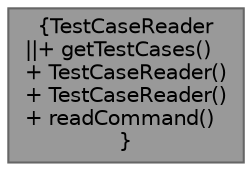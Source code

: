 digraph "TestCaseReader"
{
 // INTERACTIVE_SVG=YES
 // LATEX_PDF_SIZE
  bgcolor="transparent";
  edge [fontname=Helvetica,fontsize=10,labelfontname=Helvetica,labelfontsize=10];
  node [fontname=Helvetica,fontsize=10,shape=box,height=0.2,width=0.4];
  Node1 [label="{TestCaseReader\n||+ getTestCases()\l+ TestCaseReader()\l+ TestCaseReader()\l+ readCommand()\l}",height=0.2,width=0.4,color="gray40", fillcolor="grey60", style="filled", fontcolor="black",tooltip="Utility class to read tests cases from a file."];
}

